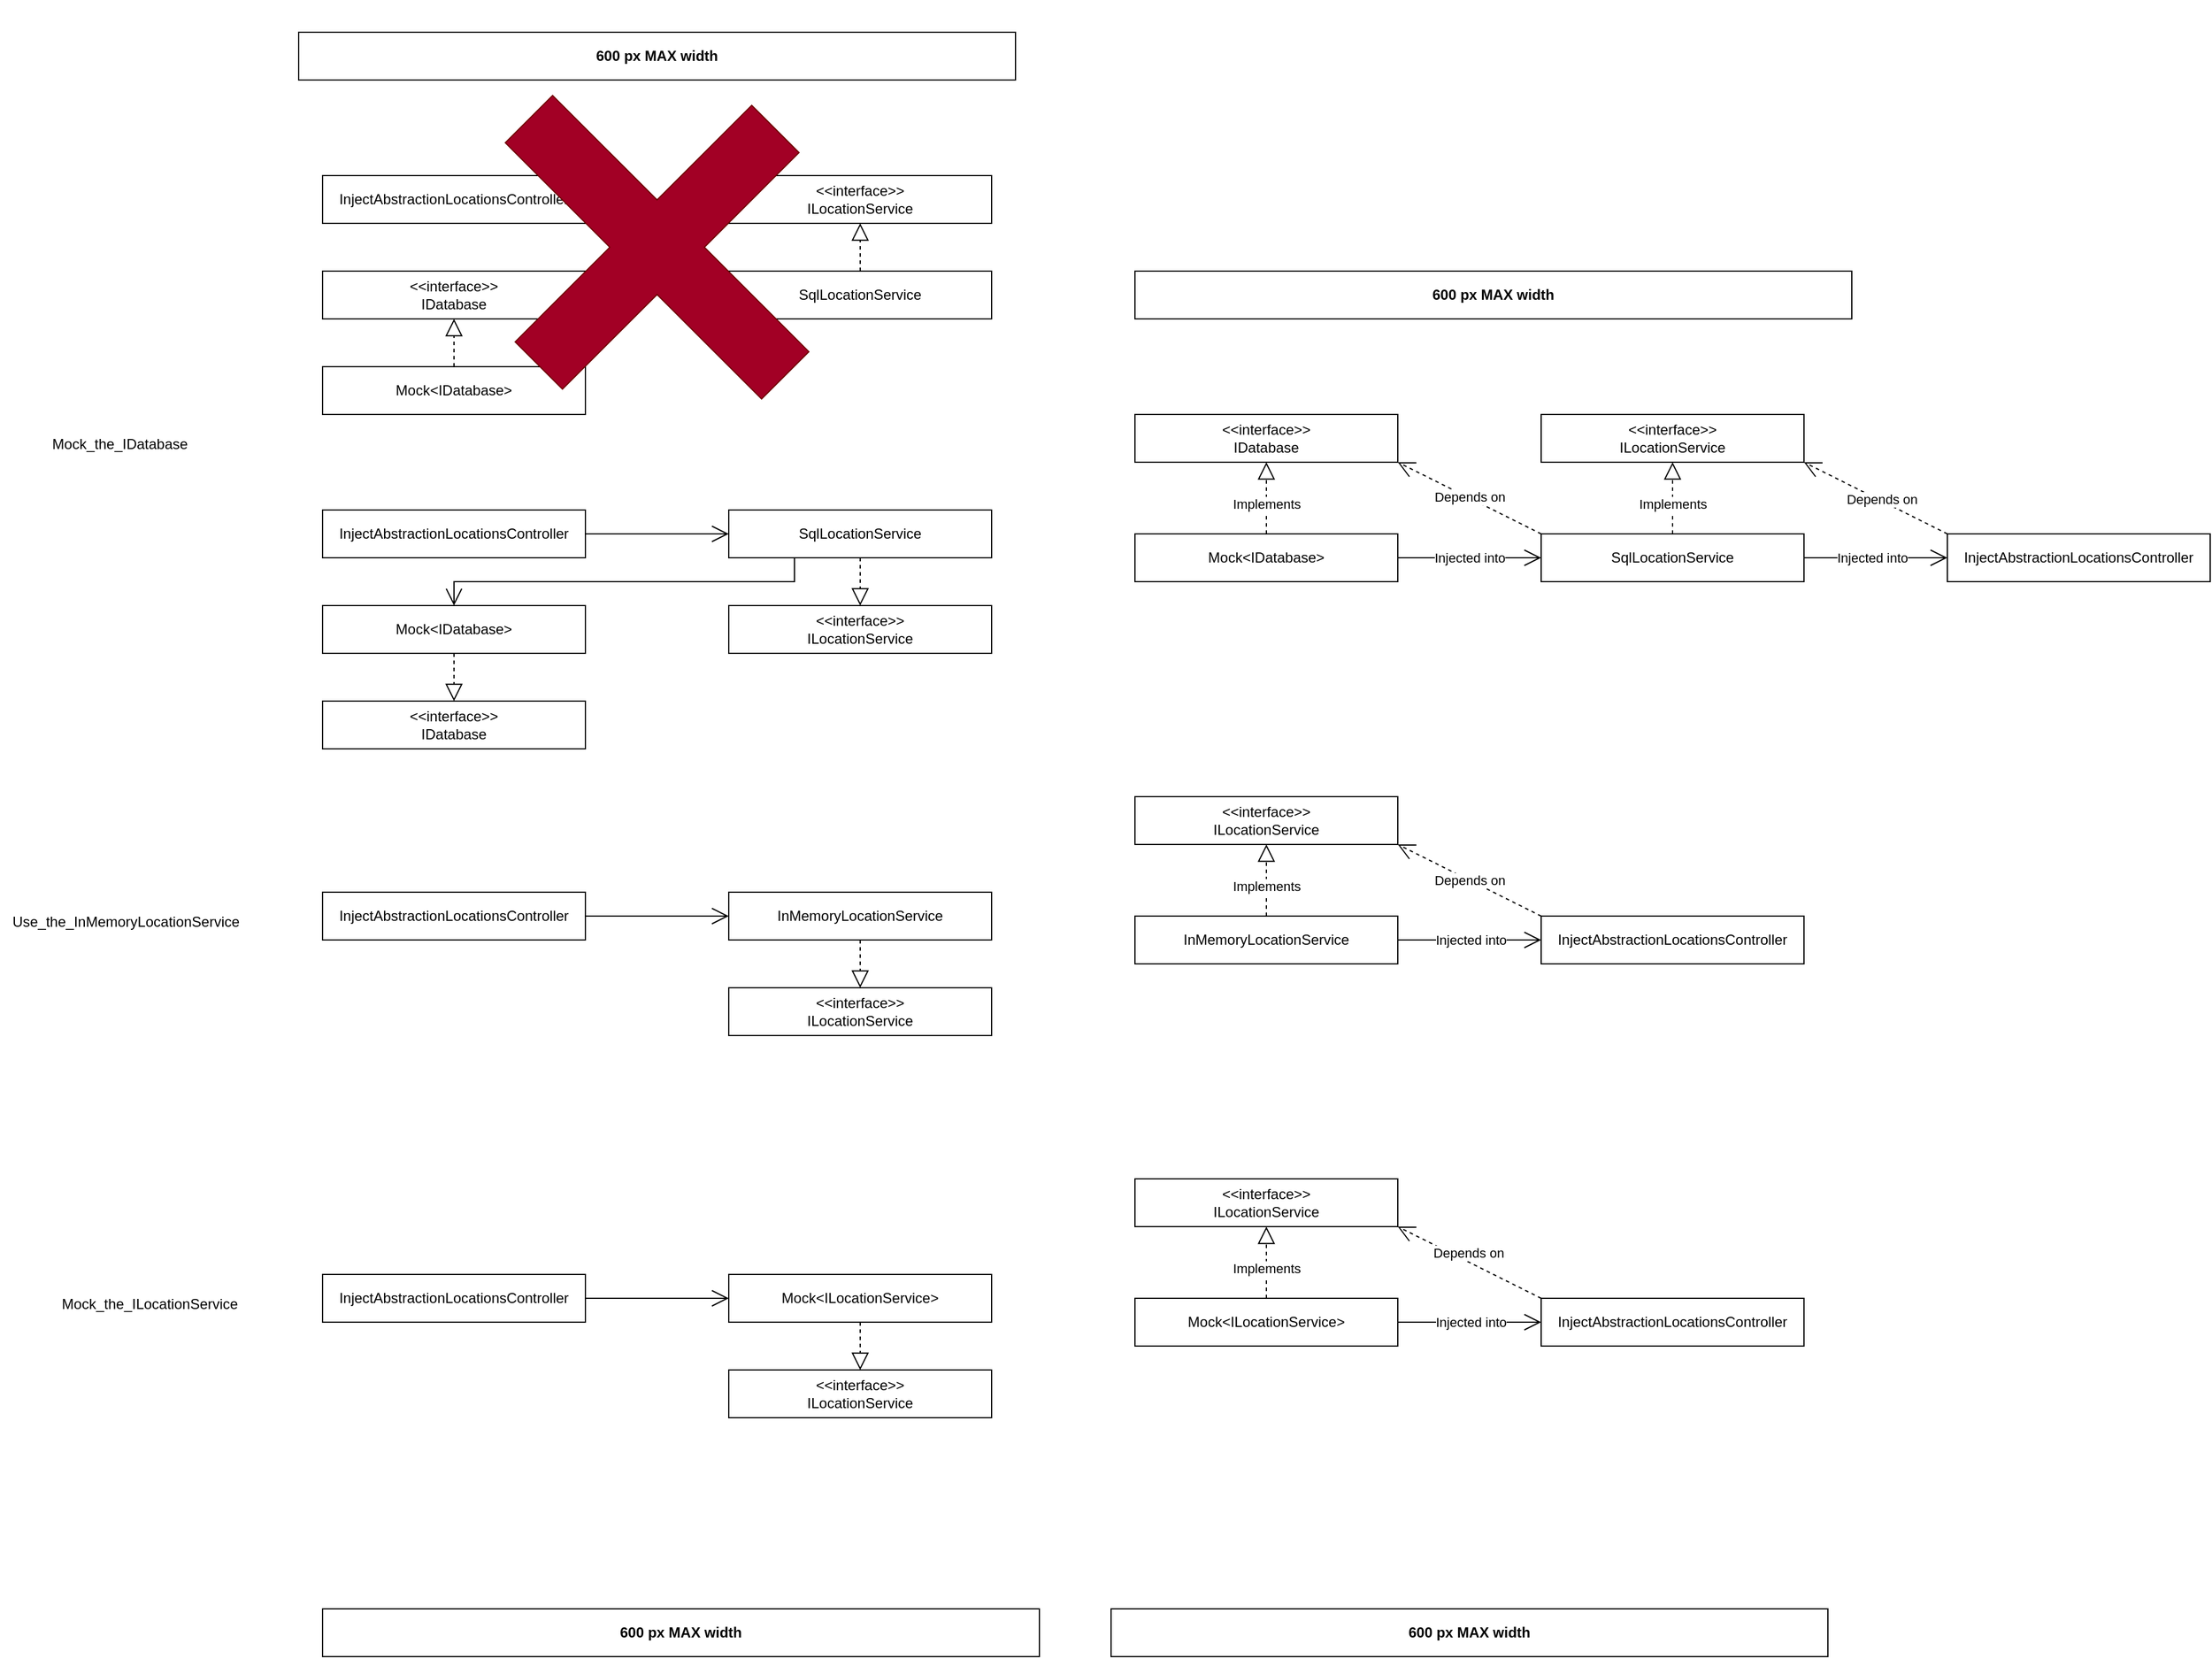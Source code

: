 <mxfile>
    <diagram id="V1nOHUrc-dWnLDh1tLI6" name="Strategy Tests">
        <mxGraphModel dx="1275" dy="627" grid="1" gridSize="10" guides="1" tooltips="1" connect="1" arrows="1" fold="1" page="0" pageScale="1" pageWidth="850" pageHeight="1100" math="0" shadow="0">
            <root>
                <mxCell id="0"/>
                <mxCell id="1" parent="0"/>
                <mxCell id="10" style="edgeStyle=none;html=1;endArrow=open;endFill=0;endSize=12;labelPosition=center;verticalLabelPosition=middle;align=center;verticalAlign=middle;" edge="1" parent="1" source="2" target="5">
                    <mxGeometry relative="1" as="geometry"/>
                </mxCell>
                <mxCell id="2" value="InjectAbstractionLocationsController" style="rounded=0;whiteSpace=wrap;html=1;" vertex="1" parent="1">
                    <mxGeometry x="60" y="240" width="220" height="40" as="geometry"/>
                </mxCell>
                <mxCell id="7" style="edgeStyle=none;html=1;endArrow=block;endFill=0;endSize=12;dashed=1;" edge="1" parent="1" source="3" target="5">
                    <mxGeometry relative="1" as="geometry"/>
                </mxCell>
                <mxCell id="11" style="edgeStyle=none;html=1;endArrow=open;endFill=0;endSize=12;" edge="1" parent="1" source="3" target="4">
                    <mxGeometry relative="1" as="geometry"/>
                </mxCell>
                <mxCell id="3" value="SqlLocationService" style="rounded=0;whiteSpace=wrap;html=1;" vertex="1" parent="1">
                    <mxGeometry x="400" y="320" width="220" height="40" as="geometry"/>
                </mxCell>
                <mxCell id="4" value="&amp;lt;&amp;lt;interface&amp;gt;&amp;gt;&lt;br&gt;IDatabase" style="rounded=0;whiteSpace=wrap;html=1;" vertex="1" parent="1">
                    <mxGeometry x="60" y="320" width="220" height="40" as="geometry"/>
                </mxCell>
                <mxCell id="5" value="&amp;lt;&amp;lt;interface&amp;gt;&amp;gt;&lt;br&gt;ILocationService" style="rounded=0;whiteSpace=wrap;html=1;" vertex="1" parent="1">
                    <mxGeometry x="400" y="240" width="220" height="40" as="geometry"/>
                </mxCell>
                <mxCell id="16" value="Mock_the_IDatabase" style="text;html=1;align=center;verticalAlign=middle;resizable=0;points=[];autosize=1;strokeColor=none;fillColor=none;" vertex="1" parent="1">
                    <mxGeometry x="-180" y="450" width="140" height="30" as="geometry"/>
                </mxCell>
                <mxCell id="17" value="600 px MAX width" style="rounded=0;whiteSpace=wrap;html=1;sketch=0;fontSize=12;align=center;fontStyle=1" vertex="1" parent="1">
                    <mxGeometry x="40" y="120" width="600" height="40" as="geometry"/>
                </mxCell>
                <mxCell id="19" style="edgeStyle=none;html=1;dashed=1;endArrow=block;endFill=0;endSize=12;" edge="1" parent="1" source="18" target="4">
                    <mxGeometry relative="1" as="geometry"/>
                </mxCell>
                <mxCell id="18" value="Mock&amp;lt;IDatabase&amp;gt;" style="rounded=0;whiteSpace=wrap;html=1;" vertex="1" parent="1">
                    <mxGeometry x="60" y="400" width="220" height="40" as="geometry"/>
                </mxCell>
                <mxCell id="20" style="edgeStyle=none;html=1;endArrow=open;endFill=0;endSize=12;labelPosition=center;verticalLabelPosition=middle;align=center;verticalAlign=middle;" edge="1" parent="1" source="21" target="22">
                    <mxGeometry relative="1" as="geometry">
                        <mxPoint x="400" y="540" as="targetPoint"/>
                    </mxGeometry>
                </mxCell>
                <mxCell id="24" style="html=1;endArrow=open;endFill=0;endSize=12;rounded=0;exitX=0.25;exitY=1;exitDx=0;exitDy=0;entryX=0.5;entryY=0;entryDx=0;entryDy=0;edgeStyle=elbowEdgeStyle;elbow=vertical;" edge="1" parent="1" source="22" target="23">
                    <mxGeometry relative="1" as="geometry"/>
                </mxCell>
                <mxCell id="21" value="InjectAbstractionLocationsController" style="rounded=0;whiteSpace=wrap;html=1;" vertex="1" parent="1">
                    <mxGeometry x="60" y="520" width="220" height="40" as="geometry"/>
                </mxCell>
                <mxCell id="22" value="SqlLocationService" style="rounded=0;whiteSpace=wrap;html=1;" vertex="1" parent="1">
                    <mxGeometry x="400" y="520" width="220" height="40" as="geometry"/>
                </mxCell>
                <mxCell id="23" value="Mock&amp;lt;IDatabase&amp;gt;" style="rounded=0;whiteSpace=wrap;html=1;" vertex="1" parent="1">
                    <mxGeometry x="60" y="600" width="220" height="40" as="geometry"/>
                </mxCell>
                <mxCell id="26" value="&amp;lt;&amp;lt;interface&amp;gt;&amp;gt;&lt;br&gt;ILocationService" style="rounded=0;whiteSpace=wrap;html=1;" vertex="1" parent="1">
                    <mxGeometry x="400" y="600" width="220" height="40" as="geometry"/>
                </mxCell>
                <mxCell id="27" style="edgeStyle=none;html=1;dashed=1;endArrow=block;endFill=0;endSize=12;" edge="1" parent="1" source="22" target="26">
                    <mxGeometry relative="1" as="geometry">
                        <mxPoint x="180" y="410" as="sourcePoint"/>
                        <mxPoint x="170" y="680" as="targetPoint"/>
                    </mxGeometry>
                </mxCell>
                <mxCell id="28" style="edgeStyle=none;html=1;dashed=1;endArrow=block;endFill=0;endSize=12;" edge="1" parent="1" source="23" target="36">
                    <mxGeometry relative="1" as="geometry">
                        <mxPoint x="180" y="650" as="sourcePoint"/>
                        <mxPoint x="180" y="690" as="targetPoint"/>
                    </mxGeometry>
                </mxCell>
                <mxCell id="29" value="" style="shape=cross;whiteSpace=wrap;html=1;rotation=45;fillColor=#a20025;fontColor=#ffffff;strokeColor=#6F0000;" vertex="1" parent="1">
                    <mxGeometry x="188.33" y="160" width="303.33" height="280" as="geometry"/>
                </mxCell>
                <mxCell id="31" value="InjectAbstractionLocationsController" style="rounded=0;whiteSpace=wrap;html=1;" vertex="1" parent="1">
                    <mxGeometry x="59.99" y="840" width="220" height="40" as="geometry"/>
                </mxCell>
                <mxCell id="32" style="edgeStyle=none;html=1;endArrow=open;endFill=0;endSize=12;labelPosition=center;verticalLabelPosition=middle;align=center;verticalAlign=middle;" edge="1" parent="1" target="33" source="31">
                    <mxGeometry relative="1" as="geometry">
                        <mxPoint x="399.99" y="740" as="targetPoint"/>
                        <mxPoint x="169.99" y="760" as="sourcePoint"/>
                    </mxGeometry>
                </mxCell>
                <mxCell id="33" value="InMemoryLocationService" style="rounded=0;whiteSpace=wrap;html=1;" vertex="1" parent="1">
                    <mxGeometry x="399.99" y="840" width="220" height="40" as="geometry"/>
                </mxCell>
                <mxCell id="35" style="edgeStyle=none;html=1;dashed=1;endArrow=block;endFill=0;endSize=12;" edge="1" parent="1" source="33" target="37">
                    <mxGeometry relative="1" as="geometry">
                        <mxPoint x="179.99" y="610" as="sourcePoint"/>
                        <mxPoint x="169.99" y="880" as="targetPoint"/>
                    </mxGeometry>
                </mxCell>
                <mxCell id="36" value="&amp;lt;&amp;lt;interface&amp;gt;&amp;gt;&lt;br&gt;IDatabase" style="rounded=0;whiteSpace=wrap;html=1;" vertex="1" parent="1">
                    <mxGeometry x="60" y="680" width="220" height="40" as="geometry"/>
                </mxCell>
                <mxCell id="37" value="&amp;lt;&amp;lt;interface&amp;gt;&amp;gt;&lt;br&gt;ILocationService" style="rounded=0;whiteSpace=wrap;html=1;" vertex="1" parent="1">
                    <mxGeometry x="399.99" y="920" width="220" height="40" as="geometry"/>
                </mxCell>
                <mxCell id="40" value="Mock&amp;lt;ILocationService&amp;gt;" style="rounded=0;whiteSpace=wrap;html=1;" vertex="1" parent="1">
                    <mxGeometry x="400" y="1160" width="220" height="40" as="geometry"/>
                </mxCell>
                <mxCell id="41" value="Use_the_InMemoryLocationService" style="text;html=1;align=center;verticalAlign=middle;resizable=0;points=[];autosize=1;strokeColor=none;fillColor=none;" vertex="1" parent="1">
                    <mxGeometry x="-210" y="850" width="210" height="30" as="geometry"/>
                </mxCell>
                <mxCell id="42" value="Mock_the_ILocationService" style="text;html=1;align=center;verticalAlign=middle;resizable=0;points=[];autosize=1;strokeColor=none;fillColor=none;" vertex="1" parent="1">
                    <mxGeometry x="-170" y="1170" width="170" height="30" as="geometry"/>
                </mxCell>
                <mxCell id="43" value="InjectAbstractionLocationsController" style="rounded=0;whiteSpace=wrap;html=1;" vertex="1" parent="1">
                    <mxGeometry x="60" y="1160" width="220" height="40" as="geometry"/>
                </mxCell>
                <mxCell id="44" style="edgeStyle=none;html=1;endArrow=open;endFill=0;endSize=12;labelPosition=center;verticalLabelPosition=middle;align=center;verticalAlign=middle;" edge="1" parent="1" source="43" target="40">
                    <mxGeometry relative="1" as="geometry">
                        <mxPoint x="160" y="1240" as="targetPoint"/>
                        <mxPoint x="160" y="1200" as="sourcePoint"/>
                    </mxGeometry>
                </mxCell>
                <mxCell id="45" style="edgeStyle=none;html=1;dashed=1;endArrow=block;endFill=0;endSize=12;" edge="1" parent="1" target="46" source="40">
                    <mxGeometry relative="1" as="geometry">
                        <mxPoint x="170" y="1280" as="sourcePoint"/>
                        <mxPoint x="170" y="1320" as="targetPoint"/>
                    </mxGeometry>
                </mxCell>
                <mxCell id="46" value="&amp;lt;&amp;lt;interface&amp;gt;&amp;gt;&lt;br&gt;ILocationService" style="rounded=0;whiteSpace=wrap;html=1;" vertex="1" parent="1">
                    <mxGeometry x="400" y="1240" width="220" height="40" as="geometry"/>
                </mxCell>
                <mxCell id="47" value="600 px MAX width" style="rounded=0;whiteSpace=wrap;html=1;sketch=0;fontSize=12;align=center;fontStyle=1" vertex="1" parent="1">
                    <mxGeometry x="60" y="1440" width="600" height="40" as="geometry"/>
                </mxCell>
                <mxCell id="48" style="edgeStyle=elbowEdgeStyle;html=1;endArrow=open;endFill=0;endSize=12;labelPosition=center;verticalLabelPosition=middle;align=center;verticalAlign=middle;elbow=vertical;rounded=0;" edge="1" parent="1" source="51" target="50">
                    <mxGeometry relative="1" as="geometry">
                        <mxPoint x="1080" y="540" as="targetPoint"/>
                    </mxGeometry>
                </mxCell>
                <mxCell id="69" value="Injected into" style="edgeLabel;html=1;align=center;verticalAlign=middle;resizable=0;points=[];" vertex="1" connectable="0" parent="48">
                    <mxGeometry x="0.31" y="-1" relative="1" as="geometry">
                        <mxPoint x="-22" y="-1" as="offset"/>
                    </mxGeometry>
                </mxCell>
                <mxCell id="49" style="html=1;endArrow=open;endFill=0;endSize=12;rounded=0;edgeStyle=elbowEdgeStyle;elbow=vertical;" edge="1" parent="1" source="52" target="51">
                    <mxGeometry relative="1" as="geometry">
                        <mxPoint x="1060" y="690" as="sourcePoint"/>
                    </mxGeometry>
                </mxCell>
                <mxCell id="70" value="Injected into" style="edgeLabel;html=1;align=center;verticalAlign=middle;resizable=0;points=[];" vertex="1" connectable="0" parent="49">
                    <mxGeometry x="0.088" y="-1" relative="1" as="geometry">
                        <mxPoint x="-6" y="-1" as="offset"/>
                    </mxGeometry>
                </mxCell>
                <mxCell id="50" value="InjectAbstractionLocationsController" style="rounded=0;whiteSpace=wrap;html=1;" vertex="1" parent="1">
                    <mxGeometry x="1420" y="540" width="220" height="40" as="geometry"/>
                </mxCell>
                <mxCell id="51" value="SqlLocationService" style="rounded=0;whiteSpace=wrap;html=1;" vertex="1" parent="1">
                    <mxGeometry x="1080" y="540" width="220" height="40" as="geometry"/>
                </mxCell>
                <mxCell id="52" value="Mock&amp;lt;IDatabase&amp;gt;" style="rounded=0;whiteSpace=wrap;html=1;" vertex="1" parent="1">
                    <mxGeometry x="740" y="540" width="220" height="40" as="geometry"/>
                </mxCell>
                <mxCell id="57" value="600 px MAX width" style="rounded=0;whiteSpace=wrap;html=1;sketch=0;fontSize=12;align=center;fontStyle=1" vertex="1" parent="1">
                    <mxGeometry x="740" y="320" width="600" height="40" as="geometry"/>
                </mxCell>
                <mxCell id="58" value="600 px MAX width" style="rounded=0;whiteSpace=wrap;html=1;sketch=0;fontSize=12;align=center;fontStyle=1" vertex="1" parent="1">
                    <mxGeometry x="720" y="1440" width="600" height="40" as="geometry"/>
                </mxCell>
                <mxCell id="82" style="rounded=0;html=1;endArrow=open;endFill=0;endSize=12;elbow=vertical;dashed=1;exitX=0;exitY=0;exitDx=0;exitDy=0;entryX=1;entryY=1;entryDx=0;entryDy=0;" edge="1" parent="1" source="59" target="75">
                    <mxGeometry relative="1" as="geometry"/>
                </mxCell>
                <mxCell id="83" value="Depends on" style="edgeLabel;html=1;align=center;verticalAlign=middle;resizable=0;points=[];" vertex="1" connectable="0" parent="82">
                    <mxGeometry x="0.257" y="2" relative="1" as="geometry">
                        <mxPoint x="16" y="6" as="offset"/>
                    </mxGeometry>
                </mxCell>
                <mxCell id="59" value="InjectAbstractionLocationsController" style="rounded=0;whiteSpace=wrap;html=1;" vertex="1" parent="1">
                    <mxGeometry x="1080" y="860" width="220" height="40" as="geometry"/>
                </mxCell>
                <mxCell id="60" style="edgeStyle=orthogonalEdgeStyle;html=1;endArrow=open;endFill=0;endSize=12;labelPosition=center;verticalLabelPosition=middle;align=center;verticalAlign=middle;rounded=0;" edge="1" parent="1" source="61" target="59">
                    <mxGeometry relative="1" as="geometry">
                        <mxPoint x="1020" y="760" as="targetPoint"/>
                        <mxPoint x="850" y="760" as="sourcePoint"/>
                    </mxGeometry>
                </mxCell>
                <mxCell id="71" value="Injected into" style="edgeLabel;html=1;align=center;verticalAlign=middle;resizable=0;points=[];" vertex="1" connectable="0" parent="60">
                    <mxGeometry x="0.39" y="3" relative="1" as="geometry">
                        <mxPoint x="-23" y="3" as="offset"/>
                    </mxGeometry>
                </mxCell>
                <mxCell id="61" value="InMemoryLocationService" style="rounded=0;whiteSpace=wrap;html=1;" vertex="1" parent="1">
                    <mxGeometry x="740" y="860" width="220" height="40" as="geometry"/>
                </mxCell>
                <mxCell id="64" value="Mock&amp;lt;ILocationService&amp;gt;" style="rounded=0;whiteSpace=wrap;html=1;" vertex="1" parent="1">
                    <mxGeometry x="740" y="1180" width="220" height="40" as="geometry"/>
                </mxCell>
                <mxCell id="65" value="InjectAbstractionLocationsController" style="rounded=0;whiteSpace=wrap;html=1;" vertex="1" parent="1">
                    <mxGeometry x="1080" y="1180" width="220" height="40" as="geometry"/>
                </mxCell>
                <mxCell id="72" style="edgeStyle=orthogonalEdgeStyle;html=1;endArrow=open;endFill=0;endSize=12;labelPosition=center;verticalLabelPosition=middle;align=center;verticalAlign=middle;rounded=0;" edge="1" parent="1" source="64" target="65">
                    <mxGeometry relative="1" as="geometry">
                        <mxPoint x="1090.01" y="870" as="targetPoint"/>
                        <mxPoint x="970" y="870" as="sourcePoint"/>
                    </mxGeometry>
                </mxCell>
                <mxCell id="73" value="Injected into" style="edgeLabel;html=1;align=center;verticalAlign=middle;resizable=0;points=[];" vertex="1" connectable="0" parent="72">
                    <mxGeometry x="0.39" y="3" relative="1" as="geometry">
                        <mxPoint x="-23" y="3" as="offset"/>
                    </mxGeometry>
                </mxCell>
                <mxCell id="74" style="edgeStyle=none;html=1;dashed=1;endArrow=block;endFill=0;endSize=12;" edge="1" parent="1" target="75" source="61">
                    <mxGeometry relative="1" as="geometry">
                        <mxPoint x="850" y="720" as="sourcePoint"/>
                        <mxPoint x="510" y="720" as="targetPoint"/>
                    </mxGeometry>
                </mxCell>
                <mxCell id="84" value="Implements" style="edgeLabel;html=1;align=center;verticalAlign=middle;resizable=0;points=[];" vertex="1" connectable="0" parent="74">
                    <mxGeometry x="-0.287" relative="1" as="geometry">
                        <mxPoint y="-4" as="offset"/>
                    </mxGeometry>
                </mxCell>
                <mxCell id="75" value="&amp;lt;&amp;lt;interface&amp;gt;&amp;gt;&lt;br&gt;ILocationService" style="rounded=0;whiteSpace=wrap;html=1;" vertex="1" parent="1">
                    <mxGeometry x="740" y="760" width="220" height="40" as="geometry"/>
                </mxCell>
                <mxCell id="76" style="edgeStyle=none;html=1;dashed=1;endArrow=block;endFill=0;endSize=12;" edge="1" parent="1" target="77" source="51">
                    <mxGeometry relative="1" as="geometry">
                        <mxPoint x="1190" y="520" as="sourcePoint"/>
                        <mxPoint x="850" y="400" as="targetPoint"/>
                    </mxGeometry>
                </mxCell>
                <mxCell id="89" value="Implements" style="edgeLabel;html=1;align=center;verticalAlign=middle;resizable=0;points=[];" vertex="1" connectable="0" parent="76">
                    <mxGeometry x="-0.447" y="-3" relative="1" as="geometry">
                        <mxPoint x="-3" y="-9" as="offset"/>
                    </mxGeometry>
                </mxCell>
                <mxCell id="77" value="&amp;lt;&amp;lt;interface&amp;gt;&amp;gt;&lt;br&gt;ILocationService" style="rounded=0;whiteSpace=wrap;html=1;" vertex="1" parent="1">
                    <mxGeometry x="1080" y="440" width="220" height="40" as="geometry"/>
                </mxCell>
                <mxCell id="78" style="edgeStyle=none;html=1;dashed=1;endArrow=block;endFill=0;endSize=12;" edge="1" parent="1" target="79" source="64">
                    <mxGeometry relative="1" as="geometry">
                        <mxPoint x="840" y="1160" as="sourcePoint"/>
                        <mxPoint x="500" y="1040" as="targetPoint"/>
                    </mxGeometry>
                </mxCell>
                <mxCell id="87" value="Implements" style="edgeLabel;html=1;align=center;verticalAlign=middle;resizable=0;points=[];" vertex="1" connectable="0" parent="78">
                    <mxGeometry x="-0.367" y="-1" relative="1" as="geometry">
                        <mxPoint x="-1" y="-6" as="offset"/>
                    </mxGeometry>
                </mxCell>
                <mxCell id="79" value="&amp;lt;&amp;lt;interface&amp;gt;&amp;gt;&lt;br&gt;ILocationService" style="rounded=0;whiteSpace=wrap;html=1;" vertex="1" parent="1">
                    <mxGeometry x="740" y="1080" width="220" height="40" as="geometry"/>
                </mxCell>
                <mxCell id="80" style="edgeStyle=none;html=1;dashed=1;endArrow=block;endFill=0;endSize=12;" edge="1" parent="1" target="81" source="52">
                    <mxGeometry relative="1" as="geometry">
                        <mxPoint x="850" y="400" as="sourcePoint"/>
                        <mxPoint x="860" y="450" as="targetPoint"/>
                    </mxGeometry>
                </mxCell>
                <mxCell id="88" value="Implements" style="edgeLabel;html=1;align=center;verticalAlign=middle;resizable=0;points=[];" vertex="1" connectable="0" parent="80">
                    <mxGeometry x="-0.393" y="1" relative="1" as="geometry">
                        <mxPoint x="1" y="-7" as="offset"/>
                    </mxGeometry>
                </mxCell>
                <mxCell id="81" value="&amp;lt;&amp;lt;interface&amp;gt;&amp;gt;&lt;br&gt;IDatabase" style="rounded=0;whiteSpace=wrap;html=1;" vertex="1" parent="1">
                    <mxGeometry x="740" y="440" width="220" height="40" as="geometry"/>
                </mxCell>
                <mxCell id="85" style="rounded=0;html=1;endArrow=open;endFill=0;endSize=12;elbow=vertical;dashed=1;entryX=1;entryY=1;entryDx=0;entryDy=0;exitX=0;exitY=0;exitDx=0;exitDy=0;" edge="1" parent="1" source="65" target="79">
                    <mxGeometry relative="1" as="geometry">
                        <mxPoint x="1090" y="790" as="sourcePoint"/>
                        <mxPoint x="970" y="790" as="targetPoint"/>
                    </mxGeometry>
                </mxCell>
                <mxCell id="86" value="Depends on" style="edgeLabel;html=1;align=center;verticalAlign=middle;resizable=0;points=[];" vertex="1" connectable="0" parent="85">
                    <mxGeometry x="0.257" y="2" relative="1" as="geometry">
                        <mxPoint x="15" y="-2" as="offset"/>
                    </mxGeometry>
                </mxCell>
                <mxCell id="90" style="rounded=0;html=1;endArrow=open;endFill=0;endSize=12;dashed=1;exitX=0;exitY=0;exitDx=0;exitDy=0;entryX=1;entryY=1;entryDx=0;entryDy=0;" edge="1" parent="1" source="50" target="77">
                    <mxGeometry relative="1" as="geometry">
                        <mxPoint x="1090" y="790" as="sourcePoint"/>
                        <mxPoint x="970" y="790" as="targetPoint"/>
                    </mxGeometry>
                </mxCell>
                <mxCell id="91" value="Depends on" style="edgeLabel;html=1;align=center;verticalAlign=middle;resizable=0;points=[];" vertex="1" connectable="0" parent="90">
                    <mxGeometry x="0.257" y="2" relative="1" as="geometry">
                        <mxPoint x="21" y="7" as="offset"/>
                    </mxGeometry>
                </mxCell>
                <mxCell id="92" style="rounded=0;html=1;endArrow=open;endFill=0;endSize=12;elbow=vertical;dashed=1;entryX=1;entryY=1;entryDx=0;entryDy=0;exitX=0;exitY=0;exitDx=0;exitDy=0;" edge="1" parent="1" source="51" target="81">
                    <mxGeometry relative="1" as="geometry">
                        <mxPoint x="1090" y="790" as="sourcePoint"/>
                        <mxPoint x="970" y="790" as="targetPoint"/>
                    </mxGeometry>
                </mxCell>
                <mxCell id="93" value="Depends on" style="edgeLabel;html=1;align=center;verticalAlign=middle;resizable=0;points=[];" vertex="1" connectable="0" parent="92">
                    <mxGeometry x="0.257" y="2" relative="1" as="geometry">
                        <mxPoint x="16" y="5" as="offset"/>
                    </mxGeometry>
                </mxCell>
            </root>
        </mxGraphModel>
    </diagram>
    <diagram id="wQVFAwR5ESAg06QihiZ7" name="Application State">
        <mxGraphModel dx="1494" dy="1184" grid="1" gridSize="10" guides="1" tooltips="1" connect="1" arrows="1" fold="1" page="0" pageScale="1" pageWidth="850" pageHeight="1100" math="0" shadow="0">
            <root>
                <mxCell id="0"/>
                <mxCell id="1" parent="0"/>
                <mxCell id="t0ah-0hOe3gTZJLH3eVh-1" value="&quot;Coupling&quot; between the class and the interface" style="rounded=0;whiteSpace=wrap;html=1;dashed=1;verticalAlign=top;dashPattern=1 1;" vertex="1" parent="1">
                    <mxGeometry x="30" y="210" width="560" height="110" as="geometry"/>
                </mxCell>
                <mxCell id="t0ah-0hOe3gTZJLH3eVh-2" value="Implementations" style="rounded=0;whiteSpace=wrap;html=1;dashed=1;fillColor=default;dashPattern=1 1;" vertex="1" parent="1">
                    <mxGeometry x="230" y="350" width="360" height="190" as="geometry"/>
                </mxCell>
                <mxCell id="t0ah-0hOe3gTZJLH3eVh-3" value="«interface»&lt;br&gt;&lt;b&gt;IApplicationState&lt;/b&gt;" style="html=1;" vertex="1" parent="1">
                    <mxGeometry x="240" y="240" width="340" height="50" as="geometry"/>
                </mxCell>
                <mxCell id="t0ah-0hOe3gTZJLH3eVh-4" style="edgeStyle=orthogonalEdgeStyle;rounded=0;html=1;jettySize=auto;orthogonalLoop=1;" edge="1" parent="1" source="t0ah-0hOe3gTZJLH3eVh-9" target="t0ah-0hOe3gTZJLH3eVh-13">
                    <mxGeometry relative="1" as="geometry"/>
                </mxCell>
                <mxCell id="t0ah-0hOe3gTZJLH3eVh-5" value="Uses" style="text;html=1;resizable=0;points=[];align=center;verticalAlign=middle;labelBackgroundColor=default;fontColor=default;" vertex="1" connectable="0" parent="t0ah-0hOe3gTZJLH3eVh-4">
                    <mxGeometry x="-0.296" y="-1" relative="1" as="geometry">
                        <mxPoint x="1" y="5" as="offset"/>
                    </mxGeometry>
                </mxCell>
                <mxCell id="t0ah-0hOe3gTZJLH3eVh-6" style="edgeStyle=orthogonalEdgeStyle;rounded=0;html=1;jettySize=auto;orthogonalLoop=1;endArrow=block;endFill=0;endSize=12;" edge="1" parent="1" source="t0ah-0hOe3gTZJLH3eVh-9" target="t0ah-0hOe3gTZJLH3eVh-3">
                    <mxGeometry relative="1" as="geometry"/>
                </mxCell>
                <mxCell id="t0ah-0hOe3gTZJLH3eVh-7" style="edgeStyle=orthogonalEdgeStyle;rounded=0;html=1;endArrow=open;endFill=0;endSize=6;jettySize=auto;orthogonalLoop=1;dashed=1;" edge="1" parent="1" source="t0ah-0hOe3gTZJLH3eVh-2" target="t0ah-0hOe3gTZJLH3eVh-12">
                    <mxGeometry relative="1" as="geometry">
                        <mxPoint x="200" y="385" as="sourcePoint"/>
                    </mxGeometry>
                </mxCell>
                <mxCell id="t0ah-0hOe3gTZJLH3eVh-8" value="One is injected into" style="text;html=1;resizable=0;points=[];align=center;verticalAlign=middle;labelBackgroundColor=default;fontColor=default;" vertex="1" connectable="0" parent="t0ah-0hOe3gTZJLH3eVh-7">
                    <mxGeometry x="-0.038" relative="1" as="geometry">
                        <mxPoint x="60" y="7" as="offset"/>
                    </mxGeometry>
                </mxCell>
                <mxCell id="t0ah-0hOe3gTZJLH3eVh-9" value="ApplicationMemoryCache" style="html=1;" vertex="1" parent="1">
                    <mxGeometry x="240" y="360" width="160" height="50" as="geometry"/>
                </mxCell>
                <mxCell id="t0ah-0hOe3gTZJLH3eVh-10" style="edgeStyle=orthogonalEdgeStyle;rounded=0;html=1;jettySize=auto;orthogonalLoop=1;" edge="1" parent="1" source="t0ah-0hOe3gTZJLH3eVh-12" target="t0ah-0hOe3gTZJLH3eVh-3">
                    <mxGeometry relative="1" as="geometry"/>
                </mxCell>
                <mxCell id="t0ah-0hOe3gTZJLH3eVh-11" value="Uses" style="text;html=1;resizable=0;points=[];align=center;verticalAlign=middle;labelBackgroundColor=default;fontColor=default;" vertex="1" connectable="0" parent="t0ah-0hOe3gTZJLH3eVh-10">
                    <mxGeometry x="-0.177" relative="1" as="geometry">
                        <mxPoint x="7" as="offset"/>
                    </mxGeometry>
                </mxCell>
                <mxCell id="t0ah-0hOe3gTZJLH3eVh-12" value="SomeConsumer" style="html=1;" vertex="1" parent="1">
                    <mxGeometry x="40" y="240" width="120" height="50" as="geometry"/>
                </mxCell>
                <mxCell id="t0ah-0hOe3gTZJLH3eVh-13" value="«interface»&lt;br&gt;&lt;b&gt;IMemoryCache&lt;/b&gt;&lt;br&gt;" style="html=1;" vertex="1" parent="1">
                    <mxGeometry x="260" y="480" width="120" height="50" as="geometry"/>
                </mxCell>
                <mxCell id="t0ah-0hOe3gTZJLH3eVh-14" value="ApplicationDictionary" style="html=1;" vertex="1" parent="1">
                    <mxGeometry x="420" y="360" width="160" height="50" as="geometry"/>
                </mxCell>
                <mxCell id="t0ah-0hOe3gTZJLH3eVh-15" style="edgeStyle=orthogonalEdgeStyle;rounded=0;html=1;jettySize=auto;orthogonalLoop=1;endArrow=block;endFill=0;endSize=12;exitX=0.5;exitY=0;exitDx=0;exitDy=0;" edge="1" parent="1" source="t0ah-0hOe3gTZJLH3eVh-14" target="t0ah-0hOe3gTZJLH3eVh-3">
                    <mxGeometry relative="1" as="geometry">
                        <mxPoint x="370" y="370" as="sourcePoint"/>
                        <mxPoint x="370" y="300" as="targetPoint"/>
                    </mxGeometry>
                </mxCell>
                <mxCell id="t0ah-0hOe3gTZJLH3eVh-16" value="ConcurrentDictionary&lt;br&gt;&amp;lt;string, object&amp;gt;" style="html=1;" vertex="1" parent="1">
                    <mxGeometry x="420" y="480" width="160" height="50" as="geometry"/>
                </mxCell>
                <mxCell id="t0ah-0hOe3gTZJLH3eVh-17" style="edgeStyle=orthogonalEdgeStyle;rounded=0;html=1;jettySize=auto;orthogonalLoop=1;" edge="1" parent="1" source="t0ah-0hOe3gTZJLH3eVh-14" target="t0ah-0hOe3gTZJLH3eVh-16">
                    <mxGeometry relative="1" as="geometry">
                        <mxPoint x="330" y="420" as="sourcePoint"/>
                        <mxPoint x="330" y="490" as="targetPoint"/>
                    </mxGeometry>
                </mxCell>
                <mxCell id="t0ah-0hOe3gTZJLH3eVh-18" value="Uses" style="text;html=1;resizable=0;points=[];align=center;verticalAlign=middle;labelBackgroundColor=default;fontColor=default;" vertex="1" connectable="0" parent="t0ah-0hOe3gTZJLH3eVh-17">
                    <mxGeometry x="-0.296" y="-1" relative="1" as="geometry">
                        <mxPoint x="1" y="5" as="offset"/>
                    </mxGeometry>
                </mxCell>
                <mxCell id="t0ah-0hOe3gTZJLH3eVh-19" style="rounded=0;orthogonalLoop=1;jettySize=auto;html=1;dashed=1;endArrow=none;endFill=0;" edge="1" parent="1" source="t0ah-0hOe3gTZJLH3eVh-20">
                    <mxGeometry relative="1" as="geometry">
                        <mxPoint x="140" y="450" as="targetPoint"/>
                    </mxGeometry>
                </mxCell>
                <mxCell id="t0ah-0hOe3gTZJLH3eVh-20" value="The container chooses&lt;br&gt;what implementation is injected" style="text;html=1;align=center;verticalAlign=middle;resizable=0;points=[];autosize=1;fillColor=#f5f5f5;strokeColor=#666666;fontColor=#333333;" vertex="1" parent="1">
                    <mxGeometry x="30" y="510" width="180" height="30" as="geometry"/>
                </mxCell>
                <mxCell id="t0ah-0hOe3gTZJLH3eVh-21" value="" style="endArrow=none;html=1;rounded=0;dashed=1;fontColor=default;endSize=12;" edge="1" parent="1">
                    <mxGeometry width="50" height="50" relative="1" as="geometry">
                        <mxPoint x="-160" y="80" as="sourcePoint"/>
                        <mxPoint y="-40" as="targetPoint"/>
                    </mxGeometry>
                </mxCell>
                <mxCell id="t0ah-0hOe3gTZJLH3eVh-22" value="" style="endArrow=none;html=1;rounded=0;dashed=1;fontColor=default;endSize=12;" edge="1" parent="1">
                    <mxGeometry width="50" height="50" relative="1" as="geometry">
                        <mxPoint x="600" y="760" as="sourcePoint"/>
                        <mxPoint x="760" y="640" as="targetPoint"/>
                    </mxGeometry>
                </mxCell>
            </root>
        </mxGraphModel>
    </diagram>
</mxfile>